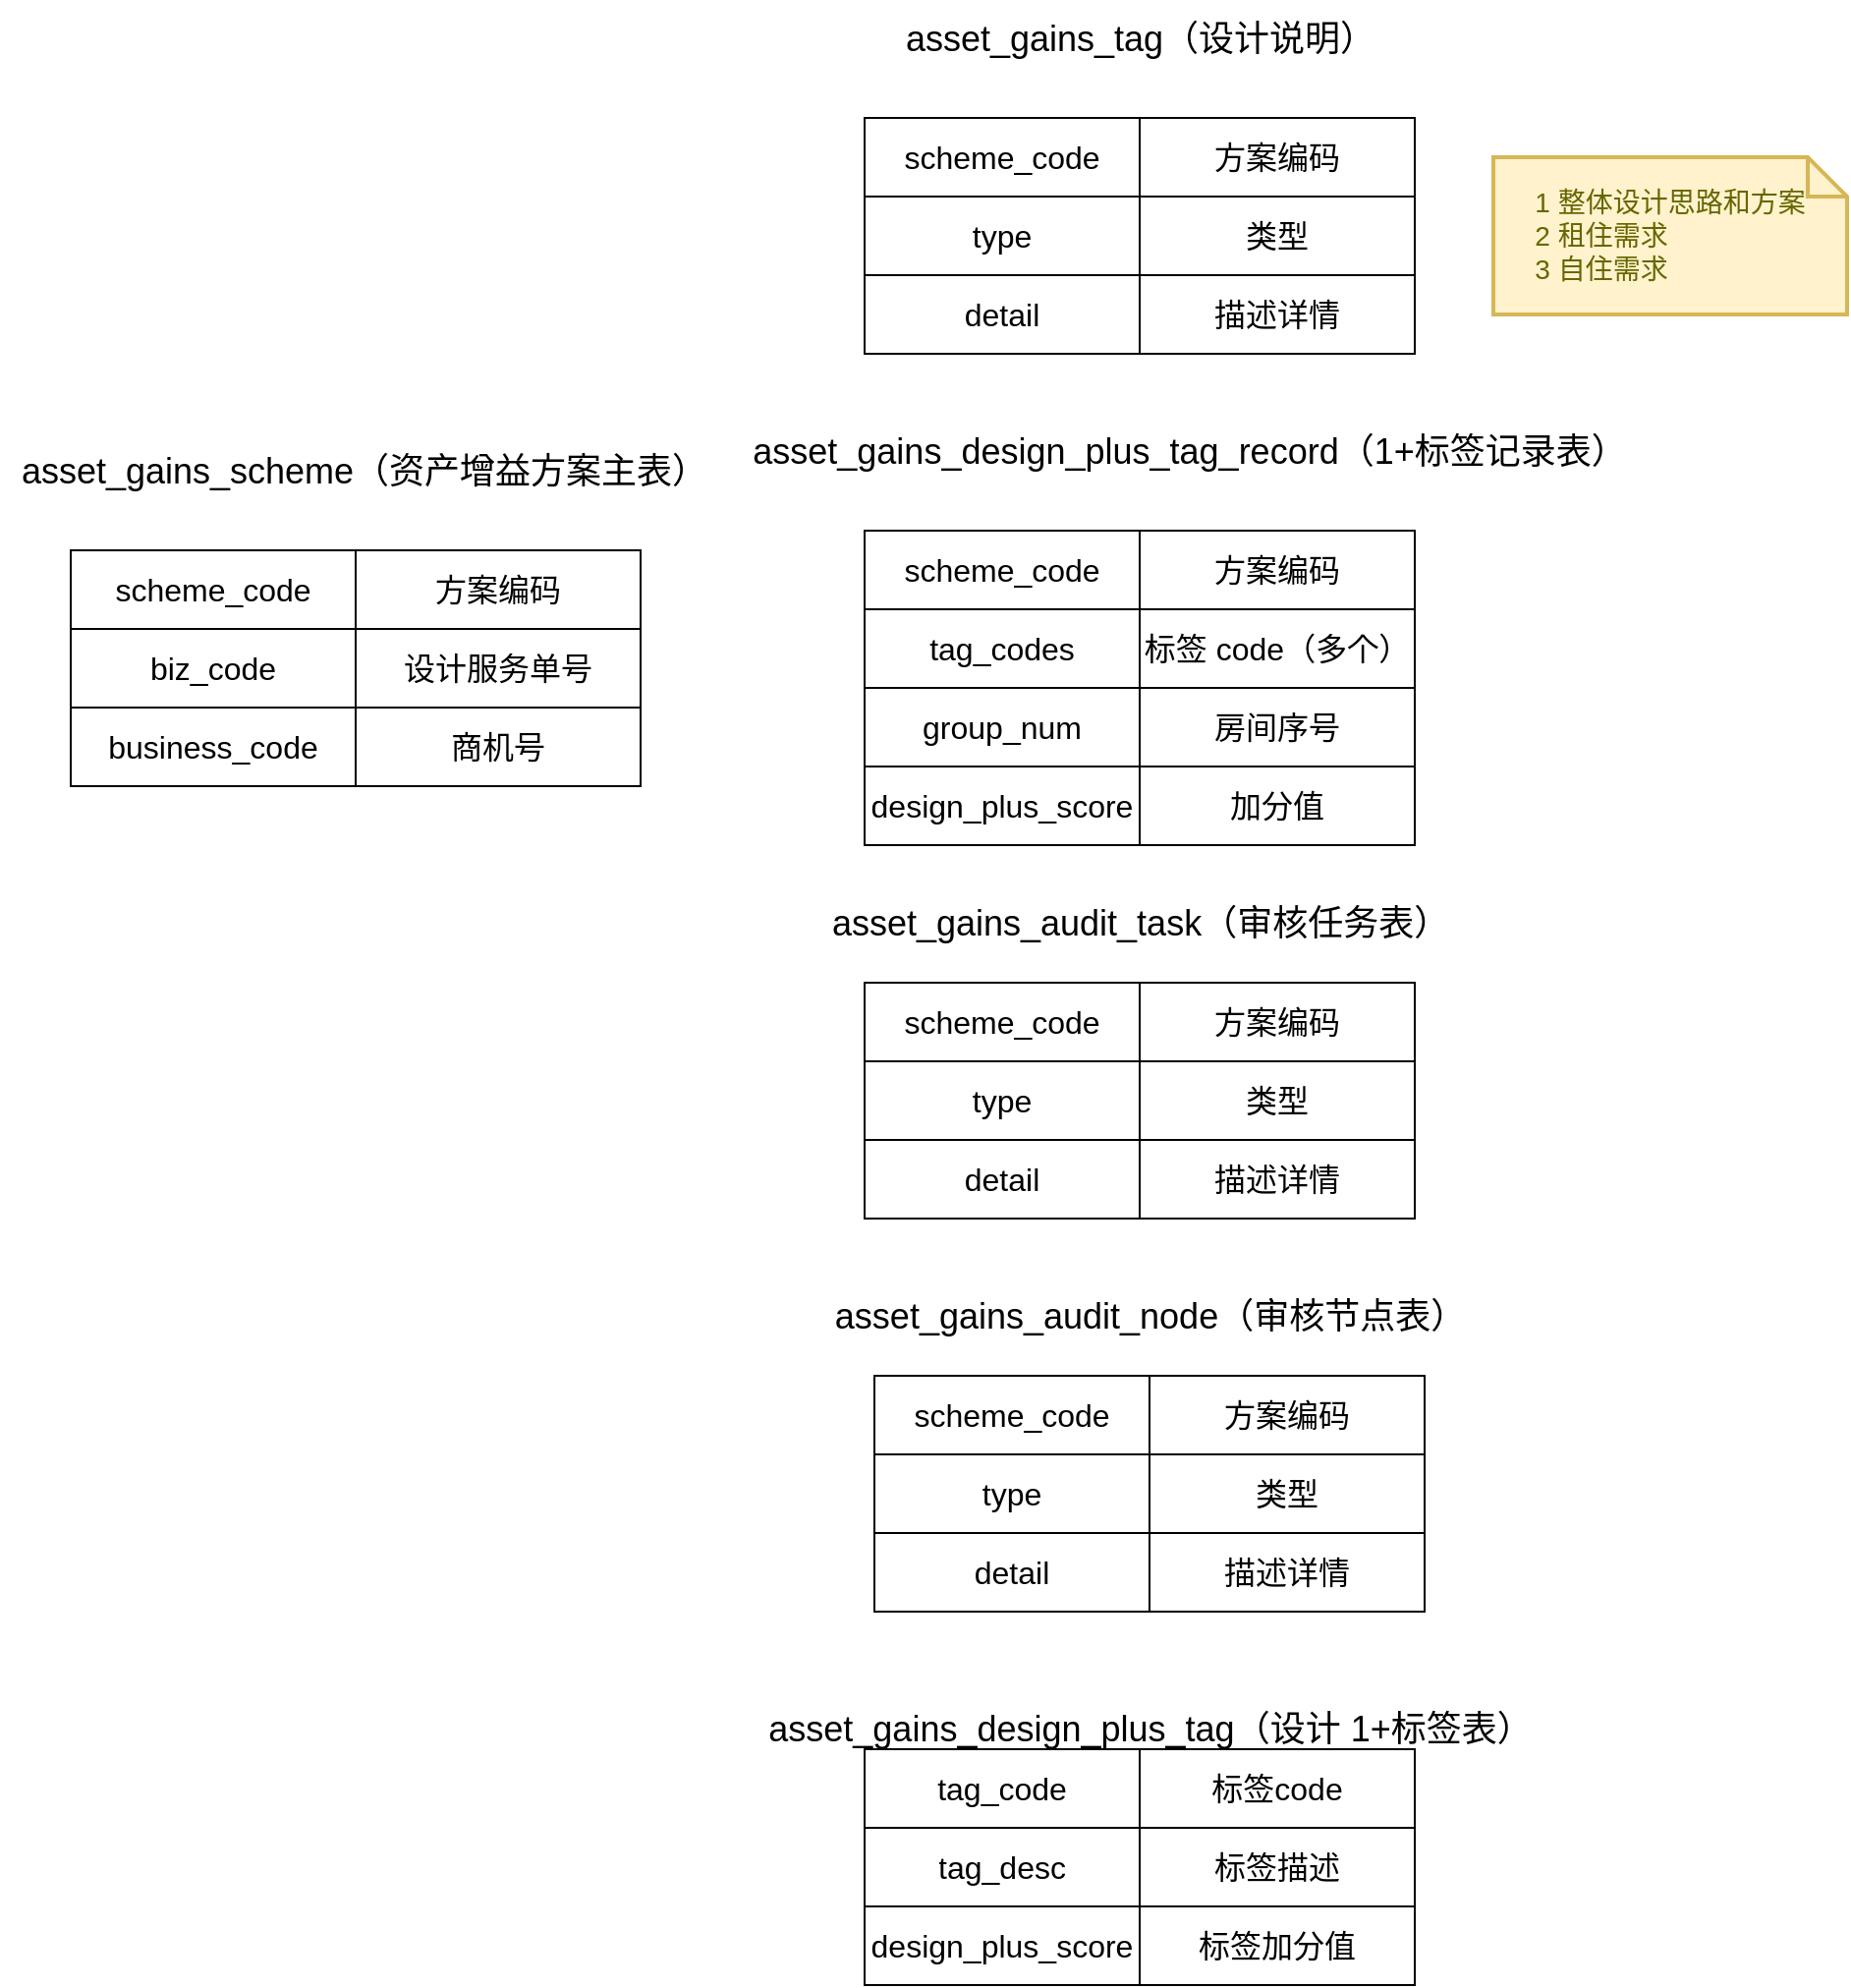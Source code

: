 <mxfile version="20.8.10" type="device"><diagram name="第 1 页" id="HFfnBAzhDJvQUxsXLiYM"><mxGraphModel dx="954" dy="610" grid="1" gridSize="10" guides="1" tooltips="1" connect="1" arrows="1" fold="1" page="1" pageScale="1" pageWidth="48000" pageHeight="36000" math="0" shadow="0"><root><mxCell id="0"/><mxCell id="1" parent="0"/><mxCell id="KIl0kRFHJd3sx8x7sw9R-1" value="" style="shape=table;startSize=0;container=1;collapsible=0;childLayout=tableLayout;fontSize=16;" vertex="1" parent="1"><mxGeometry x="126" y="430" width="290" height="120" as="geometry"/></mxCell><mxCell id="KIl0kRFHJd3sx8x7sw9R-2" style="shape=tableRow;horizontal=0;startSize=0;swimlaneHead=0;swimlaneBody=0;strokeColor=inherit;top=0;left=0;bottom=0;right=0;collapsible=0;dropTarget=0;fillColor=none;points=[[0,0.5],[1,0.5]];portConstraint=eastwest;fontSize=16;" vertex="1" parent="KIl0kRFHJd3sx8x7sw9R-1"><mxGeometry width="290" height="40" as="geometry"/></mxCell><mxCell id="KIl0kRFHJd3sx8x7sw9R-3" value="scheme_code" style="shape=partialRectangle;html=1;whiteSpace=wrap;connectable=0;strokeColor=inherit;overflow=hidden;fillColor=none;top=0;left=0;bottom=0;right=0;pointerEvents=1;fontSize=16;" vertex="1" parent="KIl0kRFHJd3sx8x7sw9R-2"><mxGeometry width="145" height="40" as="geometry"><mxRectangle width="145" height="40" as="alternateBounds"/></mxGeometry></mxCell><mxCell id="KIl0kRFHJd3sx8x7sw9R-4" value="方案编码" style="shape=partialRectangle;html=1;whiteSpace=wrap;connectable=0;strokeColor=inherit;overflow=hidden;fillColor=none;top=0;left=0;bottom=0;right=0;pointerEvents=1;fontSize=16;" vertex="1" parent="KIl0kRFHJd3sx8x7sw9R-2"><mxGeometry x="145" width="145" height="40" as="geometry"><mxRectangle width="145" height="40" as="alternateBounds"/></mxGeometry></mxCell><mxCell id="KIl0kRFHJd3sx8x7sw9R-5" value="" style="shape=tableRow;horizontal=0;startSize=0;swimlaneHead=0;swimlaneBody=0;strokeColor=inherit;top=0;left=0;bottom=0;right=0;collapsible=0;dropTarget=0;fillColor=none;points=[[0,0.5],[1,0.5]];portConstraint=eastwest;fontSize=16;" vertex="1" parent="KIl0kRFHJd3sx8x7sw9R-1"><mxGeometry y="40" width="290" height="40" as="geometry"/></mxCell><mxCell id="KIl0kRFHJd3sx8x7sw9R-6" value="biz_code" style="shape=partialRectangle;html=1;whiteSpace=wrap;connectable=0;strokeColor=inherit;overflow=hidden;fillColor=none;top=0;left=0;bottom=0;right=0;pointerEvents=1;fontSize=16;" vertex="1" parent="KIl0kRFHJd3sx8x7sw9R-5"><mxGeometry width="145" height="40" as="geometry"><mxRectangle width="145" height="40" as="alternateBounds"/></mxGeometry></mxCell><mxCell id="KIl0kRFHJd3sx8x7sw9R-7" value="设计服务单号" style="shape=partialRectangle;html=1;whiteSpace=wrap;connectable=0;strokeColor=inherit;overflow=hidden;fillColor=none;top=0;left=0;bottom=0;right=0;pointerEvents=1;fontSize=16;" vertex="1" parent="KIl0kRFHJd3sx8x7sw9R-5"><mxGeometry x="145" width="145" height="40" as="geometry"><mxRectangle width="145" height="40" as="alternateBounds"/></mxGeometry></mxCell><mxCell id="KIl0kRFHJd3sx8x7sw9R-8" value="" style="shape=tableRow;horizontal=0;startSize=0;swimlaneHead=0;swimlaneBody=0;strokeColor=inherit;top=0;left=0;bottom=0;right=0;collapsible=0;dropTarget=0;fillColor=none;points=[[0,0.5],[1,0.5]];portConstraint=eastwest;fontSize=16;" vertex="1" parent="KIl0kRFHJd3sx8x7sw9R-1"><mxGeometry y="80" width="290" height="40" as="geometry"/></mxCell><mxCell id="KIl0kRFHJd3sx8x7sw9R-9" value="business_code" style="shape=partialRectangle;html=1;whiteSpace=wrap;connectable=0;strokeColor=inherit;overflow=hidden;fillColor=none;top=0;left=0;bottom=0;right=0;pointerEvents=1;fontSize=16;" vertex="1" parent="KIl0kRFHJd3sx8x7sw9R-8"><mxGeometry width="145" height="40" as="geometry"><mxRectangle width="145" height="40" as="alternateBounds"/></mxGeometry></mxCell><mxCell id="KIl0kRFHJd3sx8x7sw9R-10" value="商机号" style="shape=partialRectangle;html=1;whiteSpace=wrap;connectable=0;strokeColor=inherit;overflow=hidden;fillColor=none;top=0;left=0;bottom=0;right=0;pointerEvents=1;fontSize=16;" vertex="1" parent="KIl0kRFHJd3sx8x7sw9R-8"><mxGeometry x="145" width="145" height="40" as="geometry"><mxRectangle width="145" height="40" as="alternateBounds"/></mxGeometry></mxCell><mxCell id="KIl0kRFHJd3sx8x7sw9R-11" value="&lt;font style=&quot;font-size: 18px;&quot;&gt;asset_gains_scheme（资产增益方案主表）&lt;/font&gt;" style="text;html=1;align=center;verticalAlign=middle;resizable=0;points=[];autosize=1;strokeColor=none;fillColor=none;" vertex="1" parent="1"><mxGeometry x="90" y="370" width="370" height="40" as="geometry"/></mxCell><mxCell id="KIl0kRFHJd3sx8x7sw9R-12" value="" style="shape=table;startSize=0;container=1;collapsible=0;childLayout=tableLayout;fontSize=16;" vertex="1" parent="1"><mxGeometry x="530" y="210" width="280" height="120" as="geometry"/></mxCell><mxCell id="KIl0kRFHJd3sx8x7sw9R-13" style="shape=tableRow;horizontal=0;startSize=0;swimlaneHead=0;swimlaneBody=0;strokeColor=inherit;top=0;left=0;bottom=0;right=0;collapsible=0;dropTarget=0;fillColor=none;points=[[0,0.5],[1,0.5]];portConstraint=eastwest;fontSize=16;" vertex="1" parent="KIl0kRFHJd3sx8x7sw9R-12"><mxGeometry width="280" height="40" as="geometry"/></mxCell><mxCell id="KIl0kRFHJd3sx8x7sw9R-14" value="scheme_code" style="shape=partialRectangle;html=1;whiteSpace=wrap;connectable=0;strokeColor=inherit;overflow=hidden;fillColor=none;top=0;left=0;bottom=0;right=0;pointerEvents=1;fontSize=16;" vertex="1" parent="KIl0kRFHJd3sx8x7sw9R-13"><mxGeometry width="140" height="40" as="geometry"><mxRectangle width="140" height="40" as="alternateBounds"/></mxGeometry></mxCell><mxCell id="KIl0kRFHJd3sx8x7sw9R-15" value="方案编码" style="shape=partialRectangle;html=1;whiteSpace=wrap;connectable=0;strokeColor=inherit;overflow=hidden;fillColor=none;top=0;left=0;bottom=0;right=0;pointerEvents=1;fontSize=16;" vertex="1" parent="KIl0kRFHJd3sx8x7sw9R-13"><mxGeometry x="140" width="140" height="40" as="geometry"><mxRectangle width="140" height="40" as="alternateBounds"/></mxGeometry></mxCell><mxCell id="KIl0kRFHJd3sx8x7sw9R-16" style="shape=tableRow;horizontal=0;startSize=0;swimlaneHead=0;swimlaneBody=0;strokeColor=inherit;top=0;left=0;bottom=0;right=0;collapsible=0;dropTarget=0;fillColor=none;points=[[0,0.5],[1,0.5]];portConstraint=eastwest;fontSize=16;" vertex="1" parent="KIl0kRFHJd3sx8x7sw9R-12"><mxGeometry y="40" width="280" height="40" as="geometry"/></mxCell><mxCell id="KIl0kRFHJd3sx8x7sw9R-17" value="type" style="shape=partialRectangle;html=1;whiteSpace=wrap;connectable=0;strokeColor=inherit;overflow=hidden;fillColor=none;top=0;left=0;bottom=0;right=0;pointerEvents=1;fontSize=16;" vertex="1" parent="KIl0kRFHJd3sx8x7sw9R-16"><mxGeometry width="140" height="40" as="geometry"><mxRectangle width="140" height="40" as="alternateBounds"/></mxGeometry></mxCell><mxCell id="KIl0kRFHJd3sx8x7sw9R-18" value="类型" style="shape=partialRectangle;html=1;whiteSpace=wrap;connectable=0;strokeColor=inherit;overflow=hidden;fillColor=none;top=0;left=0;bottom=0;right=0;pointerEvents=1;fontSize=16;" vertex="1" parent="KIl0kRFHJd3sx8x7sw9R-16"><mxGeometry x="140" width="140" height="40" as="geometry"><mxRectangle width="140" height="40" as="alternateBounds"/></mxGeometry></mxCell><mxCell id="KIl0kRFHJd3sx8x7sw9R-19" value="" style="shape=tableRow;horizontal=0;startSize=0;swimlaneHead=0;swimlaneBody=0;strokeColor=inherit;top=0;left=0;bottom=0;right=0;collapsible=0;dropTarget=0;fillColor=none;points=[[0,0.5],[1,0.5]];portConstraint=eastwest;fontSize=16;" vertex="1" parent="KIl0kRFHJd3sx8x7sw9R-12"><mxGeometry y="80" width="280" height="40" as="geometry"/></mxCell><mxCell id="KIl0kRFHJd3sx8x7sw9R-20" value="detail" style="shape=partialRectangle;html=1;whiteSpace=wrap;connectable=0;strokeColor=inherit;overflow=hidden;fillColor=none;top=0;left=0;bottom=0;right=0;pointerEvents=1;fontSize=16;" vertex="1" parent="KIl0kRFHJd3sx8x7sw9R-19"><mxGeometry width="140" height="40" as="geometry"><mxRectangle width="140" height="40" as="alternateBounds"/></mxGeometry></mxCell><mxCell id="KIl0kRFHJd3sx8x7sw9R-21" value="描述详情" style="shape=partialRectangle;html=1;whiteSpace=wrap;connectable=0;strokeColor=inherit;overflow=hidden;fillColor=none;top=0;left=0;bottom=0;right=0;pointerEvents=1;fontSize=16;" vertex="1" parent="KIl0kRFHJd3sx8x7sw9R-19"><mxGeometry x="140" width="140" height="40" as="geometry"><mxRectangle width="140" height="40" as="alternateBounds"/></mxGeometry></mxCell><mxCell id="KIl0kRFHJd3sx8x7sw9R-22" value="asset_gains_tag（设计说明）" style="text;html=1;align=center;verticalAlign=middle;resizable=0;points=[];autosize=1;strokeColor=none;fillColor=none;fontSize=18;" vertex="1" parent="1"><mxGeometry x="540" y="150" width="260" height="40" as="geometry"/></mxCell><mxCell id="KIl0kRFHJd3sx8x7sw9R-35" value="&lt;div style=&quot;text-align: left;&quot;&gt;&lt;span style=&quot;background-color: initial;&quot;&gt;1 整体设计思路和方案&lt;/span&gt;&lt;/div&gt;&lt;div style=&quot;text-align: left;&quot;&gt;&lt;span style=&quot;background-color: initial;&quot;&gt;2&amp;nbsp;&lt;/span&gt;&lt;span style=&quot;background-color: initial;&quot;&gt;租住需求&lt;/span&gt;&lt;/div&gt;&lt;div style=&quot;text-align: left;&quot;&gt;&lt;span style=&quot;background-color: initial;&quot;&gt;3 自住需求&lt;/span&gt;&lt;/div&gt;" style="shape=note;strokeWidth=2;fontSize=14;size=20;whiteSpace=wrap;html=1;fillColor=#fff2cc;strokeColor=#d6b656;fontColor=#666600;" vertex="1" parent="1"><mxGeometry x="850" y="230" width="180" height="80" as="geometry"/></mxCell><mxCell id="KIl0kRFHJd3sx8x7sw9R-36" value="" style="shape=table;startSize=0;container=1;collapsible=0;childLayout=tableLayout;fontSize=16;" vertex="1" parent="1"><mxGeometry x="530" y="420" width="280" height="160" as="geometry"/></mxCell><mxCell id="KIl0kRFHJd3sx8x7sw9R-37" style="shape=tableRow;horizontal=0;startSize=0;swimlaneHead=0;swimlaneBody=0;strokeColor=inherit;top=0;left=0;bottom=0;right=0;collapsible=0;dropTarget=0;fillColor=none;points=[[0,0.5],[1,0.5]];portConstraint=eastwest;fontSize=16;" vertex="1" parent="KIl0kRFHJd3sx8x7sw9R-36"><mxGeometry width="280" height="40" as="geometry"/></mxCell><mxCell id="KIl0kRFHJd3sx8x7sw9R-38" value="scheme_code" style="shape=partialRectangle;html=1;whiteSpace=wrap;connectable=0;strokeColor=inherit;overflow=hidden;fillColor=none;top=0;left=0;bottom=0;right=0;pointerEvents=1;fontSize=16;" vertex="1" parent="KIl0kRFHJd3sx8x7sw9R-37"><mxGeometry width="140" height="40" as="geometry"><mxRectangle width="140" height="40" as="alternateBounds"/></mxGeometry></mxCell><mxCell id="KIl0kRFHJd3sx8x7sw9R-39" value="方案编码" style="shape=partialRectangle;html=1;whiteSpace=wrap;connectable=0;strokeColor=inherit;overflow=hidden;fillColor=none;top=0;left=0;bottom=0;right=0;pointerEvents=1;fontSize=16;" vertex="1" parent="KIl0kRFHJd3sx8x7sw9R-37"><mxGeometry x="140" width="140" height="40" as="geometry"><mxRectangle width="140" height="40" as="alternateBounds"/></mxGeometry></mxCell><mxCell id="KIl0kRFHJd3sx8x7sw9R-40" style="shape=tableRow;horizontal=0;startSize=0;swimlaneHead=0;swimlaneBody=0;strokeColor=inherit;top=0;left=0;bottom=0;right=0;collapsible=0;dropTarget=0;fillColor=none;points=[[0,0.5],[1,0.5]];portConstraint=eastwest;fontSize=16;" vertex="1" parent="KIl0kRFHJd3sx8x7sw9R-36"><mxGeometry y="40" width="280" height="40" as="geometry"/></mxCell><mxCell id="KIl0kRFHJd3sx8x7sw9R-41" value="tag_codes" style="shape=partialRectangle;html=1;whiteSpace=wrap;connectable=0;strokeColor=inherit;overflow=hidden;fillColor=none;top=0;left=0;bottom=0;right=0;pointerEvents=1;fontSize=16;" vertex="1" parent="KIl0kRFHJd3sx8x7sw9R-40"><mxGeometry width="140" height="40" as="geometry"><mxRectangle width="140" height="40" as="alternateBounds"/></mxGeometry></mxCell><mxCell id="KIl0kRFHJd3sx8x7sw9R-42" value="标签 code（多个）" style="shape=partialRectangle;html=1;whiteSpace=wrap;connectable=0;strokeColor=inherit;overflow=hidden;fillColor=none;top=0;left=0;bottom=0;right=0;pointerEvents=1;fontSize=16;" vertex="1" parent="KIl0kRFHJd3sx8x7sw9R-40"><mxGeometry x="140" width="140" height="40" as="geometry"><mxRectangle width="140" height="40" as="alternateBounds"/></mxGeometry></mxCell><mxCell id="KIl0kRFHJd3sx8x7sw9R-43" value="" style="shape=tableRow;horizontal=0;startSize=0;swimlaneHead=0;swimlaneBody=0;strokeColor=inherit;top=0;left=0;bottom=0;right=0;collapsible=0;dropTarget=0;fillColor=none;points=[[0,0.5],[1,0.5]];portConstraint=eastwest;fontSize=16;" vertex="1" parent="KIl0kRFHJd3sx8x7sw9R-36"><mxGeometry y="80" width="280" height="40" as="geometry"/></mxCell><mxCell id="KIl0kRFHJd3sx8x7sw9R-44" value="group_num" style="shape=partialRectangle;html=1;whiteSpace=wrap;connectable=0;strokeColor=inherit;overflow=hidden;fillColor=none;top=0;left=0;bottom=0;right=0;pointerEvents=1;fontSize=16;" vertex="1" parent="KIl0kRFHJd3sx8x7sw9R-43"><mxGeometry width="140" height="40" as="geometry"><mxRectangle width="140" height="40" as="alternateBounds"/></mxGeometry></mxCell><mxCell id="KIl0kRFHJd3sx8x7sw9R-45" value="房间序号" style="shape=partialRectangle;html=1;whiteSpace=wrap;connectable=0;strokeColor=inherit;overflow=hidden;fillColor=none;top=0;left=0;bottom=0;right=0;pointerEvents=1;fontSize=16;" vertex="1" parent="KIl0kRFHJd3sx8x7sw9R-43"><mxGeometry x="140" width="140" height="40" as="geometry"><mxRectangle width="140" height="40" as="alternateBounds"/></mxGeometry></mxCell><mxCell id="KIl0kRFHJd3sx8x7sw9R-80" style="shape=tableRow;horizontal=0;startSize=0;swimlaneHead=0;swimlaneBody=0;strokeColor=inherit;top=0;left=0;bottom=0;right=0;collapsible=0;dropTarget=0;fillColor=none;points=[[0,0.5],[1,0.5]];portConstraint=eastwest;fontSize=16;" vertex="1" parent="KIl0kRFHJd3sx8x7sw9R-36"><mxGeometry y="120" width="280" height="40" as="geometry"/></mxCell><mxCell id="KIl0kRFHJd3sx8x7sw9R-81" value="design_plus_score" style="shape=partialRectangle;html=1;whiteSpace=wrap;connectable=0;strokeColor=inherit;overflow=hidden;fillColor=none;top=0;left=0;bottom=0;right=0;pointerEvents=1;fontSize=16;" vertex="1" parent="KIl0kRFHJd3sx8x7sw9R-80"><mxGeometry width="140" height="40" as="geometry"><mxRectangle width="140" height="40" as="alternateBounds"/></mxGeometry></mxCell><mxCell id="KIl0kRFHJd3sx8x7sw9R-82" value="加分值" style="shape=partialRectangle;html=1;whiteSpace=wrap;connectable=0;strokeColor=inherit;overflow=hidden;fillColor=none;top=0;left=0;bottom=0;right=0;pointerEvents=1;fontSize=16;" vertex="1" parent="KIl0kRFHJd3sx8x7sw9R-80"><mxGeometry x="140" width="140" height="40" as="geometry"><mxRectangle width="140" height="40" as="alternateBounds"/></mxGeometry></mxCell><mxCell id="KIl0kRFHJd3sx8x7sw9R-46" value="asset_gains_design_plus_tag_record（1+标签记录表）" style="text;html=1;align=center;verticalAlign=middle;resizable=0;points=[];autosize=1;strokeColor=none;fillColor=none;fontSize=18;" vertex="1" parent="1"><mxGeometry x="460" y="360" width="470" height="40" as="geometry"/></mxCell><mxCell id="KIl0kRFHJd3sx8x7sw9R-47" value="" style="shape=table;startSize=0;container=1;collapsible=0;childLayout=tableLayout;fontSize=16;" vertex="1" parent="1"><mxGeometry x="530" y="650" width="280" height="120" as="geometry"/></mxCell><mxCell id="KIl0kRFHJd3sx8x7sw9R-48" style="shape=tableRow;horizontal=0;startSize=0;swimlaneHead=0;swimlaneBody=0;strokeColor=inherit;top=0;left=0;bottom=0;right=0;collapsible=0;dropTarget=0;fillColor=none;points=[[0,0.5],[1,0.5]];portConstraint=eastwest;fontSize=16;" vertex="1" parent="KIl0kRFHJd3sx8x7sw9R-47"><mxGeometry width="280" height="40" as="geometry"/></mxCell><mxCell id="KIl0kRFHJd3sx8x7sw9R-49" value="scheme_code" style="shape=partialRectangle;html=1;whiteSpace=wrap;connectable=0;strokeColor=inherit;overflow=hidden;fillColor=none;top=0;left=0;bottom=0;right=0;pointerEvents=1;fontSize=16;" vertex="1" parent="KIl0kRFHJd3sx8x7sw9R-48"><mxGeometry width="140" height="40" as="geometry"><mxRectangle width="140" height="40" as="alternateBounds"/></mxGeometry></mxCell><mxCell id="KIl0kRFHJd3sx8x7sw9R-50" value="方案编码" style="shape=partialRectangle;html=1;whiteSpace=wrap;connectable=0;strokeColor=inherit;overflow=hidden;fillColor=none;top=0;left=0;bottom=0;right=0;pointerEvents=1;fontSize=16;" vertex="1" parent="KIl0kRFHJd3sx8x7sw9R-48"><mxGeometry x="140" width="140" height="40" as="geometry"><mxRectangle width="140" height="40" as="alternateBounds"/></mxGeometry></mxCell><mxCell id="KIl0kRFHJd3sx8x7sw9R-51" style="shape=tableRow;horizontal=0;startSize=0;swimlaneHead=0;swimlaneBody=0;strokeColor=inherit;top=0;left=0;bottom=0;right=0;collapsible=0;dropTarget=0;fillColor=none;points=[[0,0.5],[1,0.5]];portConstraint=eastwest;fontSize=16;" vertex="1" parent="KIl0kRFHJd3sx8x7sw9R-47"><mxGeometry y="40" width="280" height="40" as="geometry"/></mxCell><mxCell id="KIl0kRFHJd3sx8x7sw9R-52" value="type" style="shape=partialRectangle;html=1;whiteSpace=wrap;connectable=0;strokeColor=inherit;overflow=hidden;fillColor=none;top=0;left=0;bottom=0;right=0;pointerEvents=1;fontSize=16;" vertex="1" parent="KIl0kRFHJd3sx8x7sw9R-51"><mxGeometry width="140" height="40" as="geometry"><mxRectangle width="140" height="40" as="alternateBounds"/></mxGeometry></mxCell><mxCell id="KIl0kRFHJd3sx8x7sw9R-53" value="类型" style="shape=partialRectangle;html=1;whiteSpace=wrap;connectable=0;strokeColor=inherit;overflow=hidden;fillColor=none;top=0;left=0;bottom=0;right=0;pointerEvents=1;fontSize=16;" vertex="1" parent="KIl0kRFHJd3sx8x7sw9R-51"><mxGeometry x="140" width="140" height="40" as="geometry"><mxRectangle width="140" height="40" as="alternateBounds"/></mxGeometry></mxCell><mxCell id="KIl0kRFHJd3sx8x7sw9R-54" value="" style="shape=tableRow;horizontal=0;startSize=0;swimlaneHead=0;swimlaneBody=0;strokeColor=inherit;top=0;left=0;bottom=0;right=0;collapsible=0;dropTarget=0;fillColor=none;points=[[0,0.5],[1,0.5]];portConstraint=eastwest;fontSize=16;" vertex="1" parent="KIl0kRFHJd3sx8x7sw9R-47"><mxGeometry y="80" width="280" height="40" as="geometry"/></mxCell><mxCell id="KIl0kRFHJd3sx8x7sw9R-55" value="detail" style="shape=partialRectangle;html=1;whiteSpace=wrap;connectable=0;strokeColor=inherit;overflow=hidden;fillColor=none;top=0;left=0;bottom=0;right=0;pointerEvents=1;fontSize=16;" vertex="1" parent="KIl0kRFHJd3sx8x7sw9R-54"><mxGeometry width="140" height="40" as="geometry"><mxRectangle width="140" height="40" as="alternateBounds"/></mxGeometry></mxCell><mxCell id="KIl0kRFHJd3sx8x7sw9R-56" value="描述详情" style="shape=partialRectangle;html=1;whiteSpace=wrap;connectable=0;strokeColor=inherit;overflow=hidden;fillColor=none;top=0;left=0;bottom=0;right=0;pointerEvents=1;fontSize=16;" vertex="1" parent="KIl0kRFHJd3sx8x7sw9R-54"><mxGeometry x="140" width="140" height="40" as="geometry"><mxRectangle width="140" height="40" as="alternateBounds"/></mxGeometry></mxCell><mxCell id="KIl0kRFHJd3sx8x7sw9R-57" value="asset_gains_audit_task（审核任务表）" style="text;html=1;align=center;verticalAlign=middle;resizable=0;points=[];autosize=1;strokeColor=none;fillColor=none;fontSize=18;" vertex="1" parent="1"><mxGeometry x="500" y="600" width="340" height="40" as="geometry"/></mxCell><mxCell id="KIl0kRFHJd3sx8x7sw9R-58" value="" style="shape=table;startSize=0;container=1;collapsible=0;childLayout=tableLayout;fontSize=16;" vertex="1" parent="1"><mxGeometry x="535" y="850" width="280" height="120" as="geometry"/></mxCell><mxCell id="KIl0kRFHJd3sx8x7sw9R-59" style="shape=tableRow;horizontal=0;startSize=0;swimlaneHead=0;swimlaneBody=0;strokeColor=inherit;top=0;left=0;bottom=0;right=0;collapsible=0;dropTarget=0;fillColor=none;points=[[0,0.5],[1,0.5]];portConstraint=eastwest;fontSize=16;" vertex="1" parent="KIl0kRFHJd3sx8x7sw9R-58"><mxGeometry width="280" height="40" as="geometry"/></mxCell><mxCell id="KIl0kRFHJd3sx8x7sw9R-60" value="scheme_code" style="shape=partialRectangle;html=1;whiteSpace=wrap;connectable=0;strokeColor=inherit;overflow=hidden;fillColor=none;top=0;left=0;bottom=0;right=0;pointerEvents=1;fontSize=16;" vertex="1" parent="KIl0kRFHJd3sx8x7sw9R-59"><mxGeometry width="140" height="40" as="geometry"><mxRectangle width="140" height="40" as="alternateBounds"/></mxGeometry></mxCell><mxCell id="KIl0kRFHJd3sx8x7sw9R-61" value="方案编码" style="shape=partialRectangle;html=1;whiteSpace=wrap;connectable=0;strokeColor=inherit;overflow=hidden;fillColor=none;top=0;left=0;bottom=0;right=0;pointerEvents=1;fontSize=16;" vertex="1" parent="KIl0kRFHJd3sx8x7sw9R-59"><mxGeometry x="140" width="140" height="40" as="geometry"><mxRectangle width="140" height="40" as="alternateBounds"/></mxGeometry></mxCell><mxCell id="KIl0kRFHJd3sx8x7sw9R-62" style="shape=tableRow;horizontal=0;startSize=0;swimlaneHead=0;swimlaneBody=0;strokeColor=inherit;top=0;left=0;bottom=0;right=0;collapsible=0;dropTarget=0;fillColor=none;points=[[0,0.5],[1,0.5]];portConstraint=eastwest;fontSize=16;" vertex="1" parent="KIl0kRFHJd3sx8x7sw9R-58"><mxGeometry y="40" width="280" height="40" as="geometry"/></mxCell><mxCell id="KIl0kRFHJd3sx8x7sw9R-63" value="type" style="shape=partialRectangle;html=1;whiteSpace=wrap;connectable=0;strokeColor=inherit;overflow=hidden;fillColor=none;top=0;left=0;bottom=0;right=0;pointerEvents=1;fontSize=16;" vertex="1" parent="KIl0kRFHJd3sx8x7sw9R-62"><mxGeometry width="140" height="40" as="geometry"><mxRectangle width="140" height="40" as="alternateBounds"/></mxGeometry></mxCell><mxCell id="KIl0kRFHJd3sx8x7sw9R-64" value="类型" style="shape=partialRectangle;html=1;whiteSpace=wrap;connectable=0;strokeColor=inherit;overflow=hidden;fillColor=none;top=0;left=0;bottom=0;right=0;pointerEvents=1;fontSize=16;" vertex="1" parent="KIl0kRFHJd3sx8x7sw9R-62"><mxGeometry x="140" width="140" height="40" as="geometry"><mxRectangle width="140" height="40" as="alternateBounds"/></mxGeometry></mxCell><mxCell id="KIl0kRFHJd3sx8x7sw9R-65" value="" style="shape=tableRow;horizontal=0;startSize=0;swimlaneHead=0;swimlaneBody=0;strokeColor=inherit;top=0;left=0;bottom=0;right=0;collapsible=0;dropTarget=0;fillColor=none;points=[[0,0.5],[1,0.5]];portConstraint=eastwest;fontSize=16;" vertex="1" parent="KIl0kRFHJd3sx8x7sw9R-58"><mxGeometry y="80" width="280" height="40" as="geometry"/></mxCell><mxCell id="KIl0kRFHJd3sx8x7sw9R-66" value="detail" style="shape=partialRectangle;html=1;whiteSpace=wrap;connectable=0;strokeColor=inherit;overflow=hidden;fillColor=none;top=0;left=0;bottom=0;right=0;pointerEvents=1;fontSize=16;" vertex="1" parent="KIl0kRFHJd3sx8x7sw9R-65"><mxGeometry width="140" height="40" as="geometry"><mxRectangle width="140" height="40" as="alternateBounds"/></mxGeometry></mxCell><mxCell id="KIl0kRFHJd3sx8x7sw9R-67" value="描述详情" style="shape=partialRectangle;html=1;whiteSpace=wrap;connectable=0;strokeColor=inherit;overflow=hidden;fillColor=none;top=0;left=0;bottom=0;right=0;pointerEvents=1;fontSize=16;" vertex="1" parent="KIl0kRFHJd3sx8x7sw9R-65"><mxGeometry x="140" width="140" height="40" as="geometry"><mxRectangle width="140" height="40" as="alternateBounds"/></mxGeometry></mxCell><mxCell id="KIl0kRFHJd3sx8x7sw9R-68" value="asset_gains_audit_node（审核节点表）" style="text;html=1;align=center;verticalAlign=middle;resizable=0;points=[];autosize=1;strokeColor=none;fillColor=none;fontSize=18;" vertex="1" parent="1"><mxGeometry x="505" y="800" width="340" height="40" as="geometry"/></mxCell><mxCell id="KIl0kRFHJd3sx8x7sw9R-69" value="" style="shape=table;startSize=0;container=1;collapsible=0;childLayout=tableLayout;fontSize=16;" vertex="1" parent="1"><mxGeometry x="530" y="1040" width="280" height="120" as="geometry"/></mxCell><mxCell id="KIl0kRFHJd3sx8x7sw9R-70" style="shape=tableRow;horizontal=0;startSize=0;swimlaneHead=0;swimlaneBody=0;strokeColor=inherit;top=0;left=0;bottom=0;right=0;collapsible=0;dropTarget=0;fillColor=none;points=[[0,0.5],[1,0.5]];portConstraint=eastwest;fontSize=16;" vertex="1" parent="KIl0kRFHJd3sx8x7sw9R-69"><mxGeometry width="280" height="40" as="geometry"/></mxCell><mxCell id="KIl0kRFHJd3sx8x7sw9R-71" value="tag_code" style="shape=partialRectangle;html=1;whiteSpace=wrap;connectable=0;strokeColor=inherit;overflow=hidden;fillColor=none;top=0;left=0;bottom=0;right=0;pointerEvents=1;fontSize=16;" vertex="1" parent="KIl0kRFHJd3sx8x7sw9R-70"><mxGeometry width="140" height="40" as="geometry"><mxRectangle width="140" height="40" as="alternateBounds"/></mxGeometry></mxCell><mxCell id="KIl0kRFHJd3sx8x7sw9R-72" value="标签code" style="shape=partialRectangle;html=1;whiteSpace=wrap;connectable=0;strokeColor=inherit;overflow=hidden;fillColor=none;top=0;left=0;bottom=0;right=0;pointerEvents=1;fontSize=16;" vertex="1" parent="KIl0kRFHJd3sx8x7sw9R-70"><mxGeometry x="140" width="140" height="40" as="geometry"><mxRectangle width="140" height="40" as="alternateBounds"/></mxGeometry></mxCell><mxCell id="KIl0kRFHJd3sx8x7sw9R-73" style="shape=tableRow;horizontal=0;startSize=0;swimlaneHead=0;swimlaneBody=0;strokeColor=inherit;top=0;left=0;bottom=0;right=0;collapsible=0;dropTarget=0;fillColor=none;points=[[0,0.5],[1,0.5]];portConstraint=eastwest;fontSize=16;" vertex="1" parent="KIl0kRFHJd3sx8x7sw9R-69"><mxGeometry y="40" width="280" height="40" as="geometry"/></mxCell><mxCell id="KIl0kRFHJd3sx8x7sw9R-74" value="tag_desc" style="shape=partialRectangle;html=1;whiteSpace=wrap;connectable=0;strokeColor=inherit;overflow=hidden;fillColor=none;top=0;left=0;bottom=0;right=0;pointerEvents=1;fontSize=16;" vertex="1" parent="KIl0kRFHJd3sx8x7sw9R-73"><mxGeometry width="140" height="40" as="geometry"><mxRectangle width="140" height="40" as="alternateBounds"/></mxGeometry></mxCell><mxCell id="KIl0kRFHJd3sx8x7sw9R-75" value="标签描述" style="shape=partialRectangle;html=1;whiteSpace=wrap;connectable=0;strokeColor=inherit;overflow=hidden;fillColor=none;top=0;left=0;bottom=0;right=0;pointerEvents=1;fontSize=16;" vertex="1" parent="KIl0kRFHJd3sx8x7sw9R-73"><mxGeometry x="140" width="140" height="40" as="geometry"><mxRectangle width="140" height="40" as="alternateBounds"/></mxGeometry></mxCell><mxCell id="KIl0kRFHJd3sx8x7sw9R-76" value="" style="shape=tableRow;horizontal=0;startSize=0;swimlaneHead=0;swimlaneBody=0;strokeColor=inherit;top=0;left=0;bottom=0;right=0;collapsible=0;dropTarget=0;fillColor=none;points=[[0,0.5],[1,0.5]];portConstraint=eastwest;fontSize=16;" vertex="1" parent="KIl0kRFHJd3sx8x7sw9R-69"><mxGeometry y="80" width="280" height="40" as="geometry"/></mxCell><mxCell id="KIl0kRFHJd3sx8x7sw9R-77" value="design_plus_score" style="shape=partialRectangle;html=1;whiteSpace=wrap;connectable=0;strokeColor=inherit;overflow=hidden;fillColor=none;top=0;left=0;bottom=0;right=0;pointerEvents=1;fontSize=16;" vertex="1" parent="KIl0kRFHJd3sx8x7sw9R-76"><mxGeometry width="140" height="40" as="geometry"><mxRectangle width="140" height="40" as="alternateBounds"/></mxGeometry></mxCell><mxCell id="KIl0kRFHJd3sx8x7sw9R-78" value="标签加分值" style="shape=partialRectangle;html=1;whiteSpace=wrap;connectable=0;strokeColor=inherit;overflow=hidden;fillColor=none;top=0;left=0;bottom=0;right=0;pointerEvents=1;fontSize=16;" vertex="1" parent="KIl0kRFHJd3sx8x7sw9R-76"><mxGeometry x="140" width="140" height="40" as="geometry"><mxRectangle width="140" height="40" as="alternateBounds"/></mxGeometry></mxCell><mxCell id="KIl0kRFHJd3sx8x7sw9R-79" value="asset_gains_design_plus_tag（设计 1+标签表）" style="text;html=1;align=center;verticalAlign=middle;resizable=0;points=[];autosize=1;strokeColor=none;fillColor=none;fontSize=18;" vertex="1" parent="1"><mxGeometry x="470" y="1010" width="410" height="40" as="geometry"/></mxCell></root></mxGraphModel></diagram></mxfile>